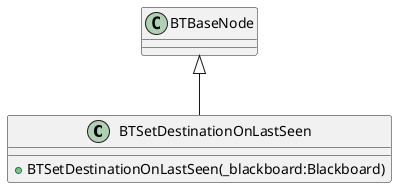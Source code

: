 @startuml
class BTSetDestinationOnLastSeen {
    + BTSetDestinationOnLastSeen(_blackboard:Blackboard)
}
BTBaseNode <|-- BTSetDestinationOnLastSeen
@enduml
